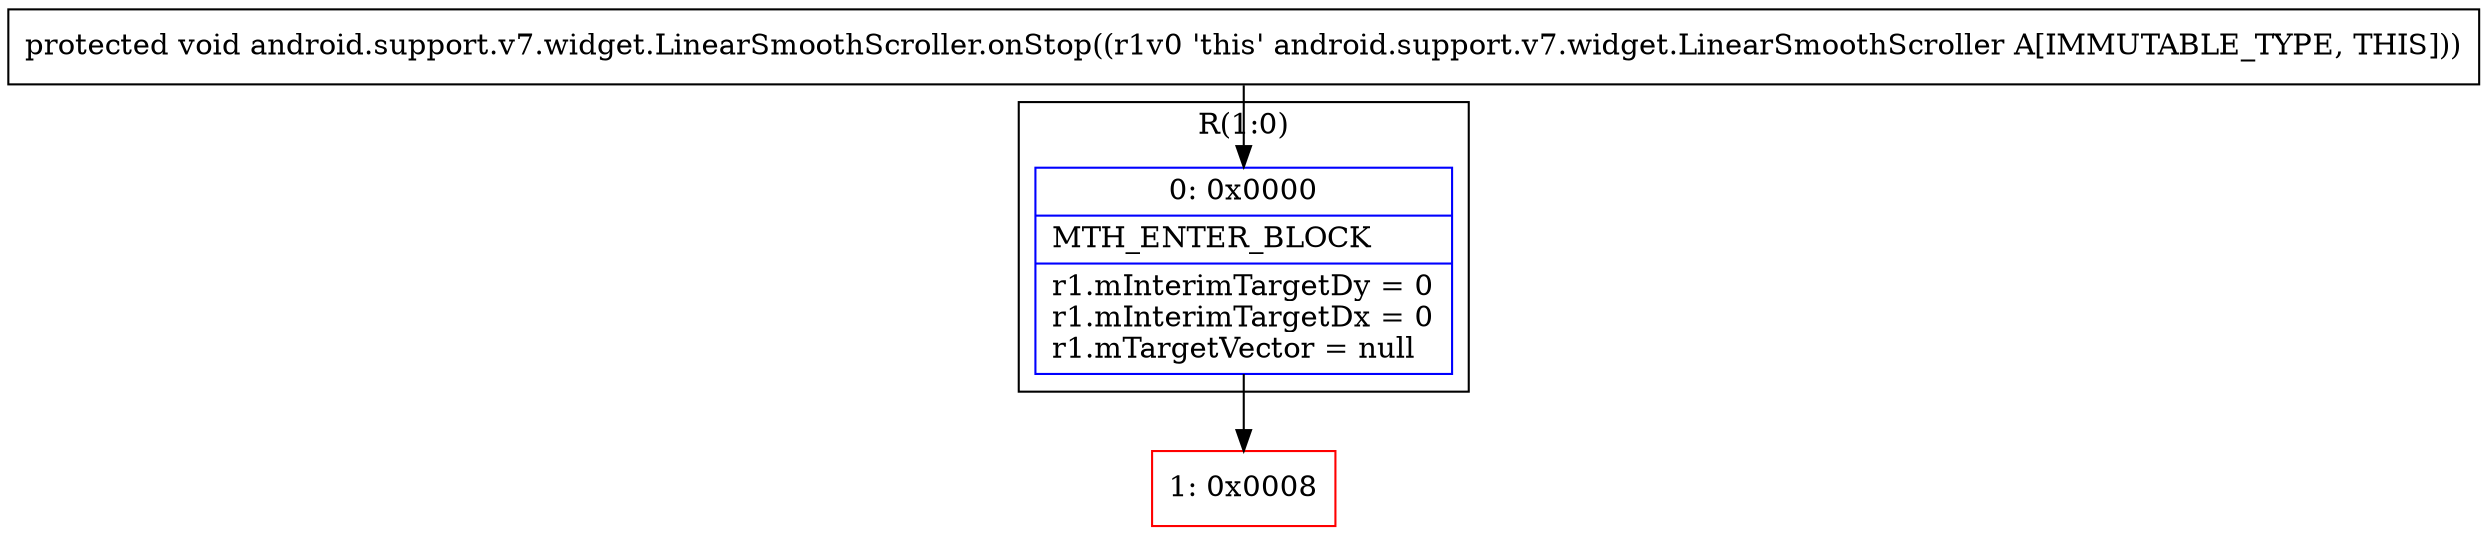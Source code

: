 digraph "CFG forandroid.support.v7.widget.LinearSmoothScroller.onStop()V" {
subgraph cluster_Region_1481251442 {
label = "R(1:0)";
node [shape=record,color=blue];
Node_0 [shape=record,label="{0\:\ 0x0000|MTH_ENTER_BLOCK\l|r1.mInterimTargetDy = 0\lr1.mInterimTargetDx = 0\lr1.mTargetVector = null\l}"];
}
Node_1 [shape=record,color=red,label="{1\:\ 0x0008}"];
MethodNode[shape=record,label="{protected void android.support.v7.widget.LinearSmoothScroller.onStop((r1v0 'this' android.support.v7.widget.LinearSmoothScroller A[IMMUTABLE_TYPE, THIS])) }"];
MethodNode -> Node_0;
Node_0 -> Node_1;
}

